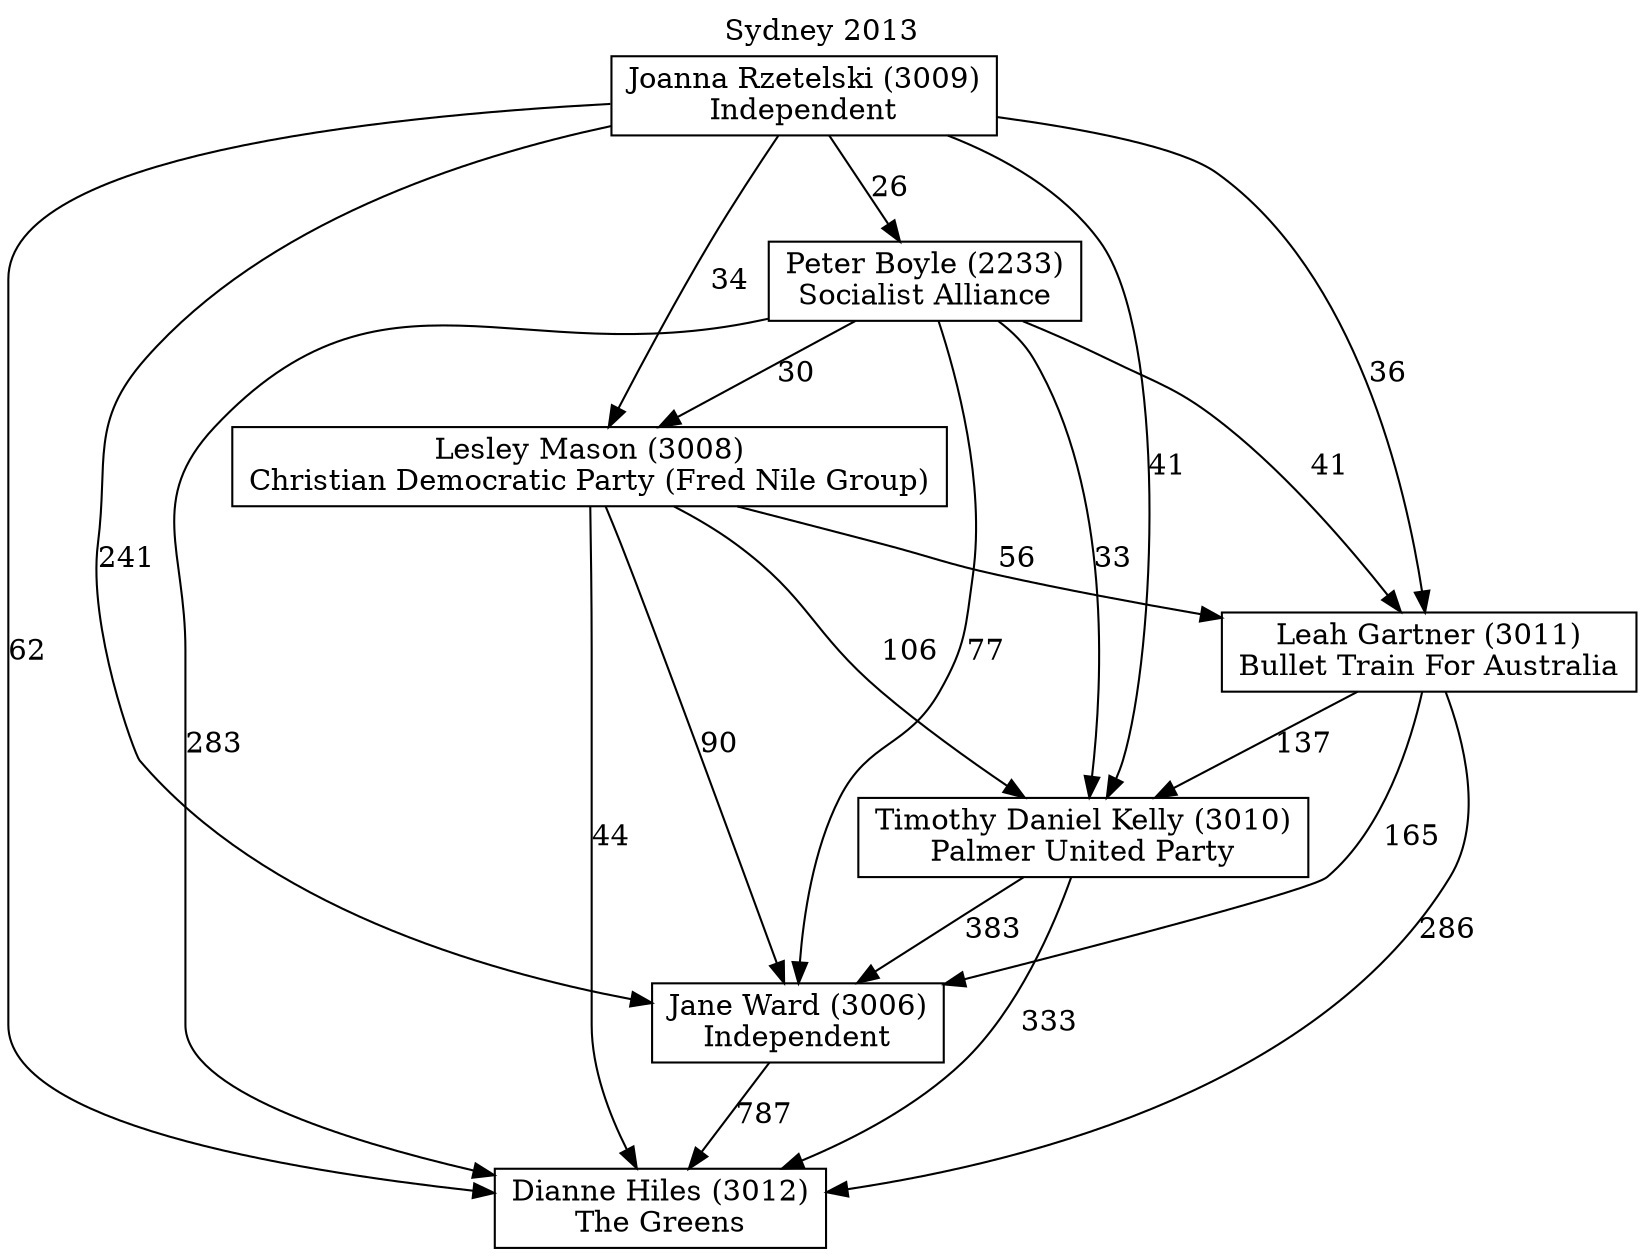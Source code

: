 // House preference flow
digraph "Dianne Hiles (3012)_Sydney_2013" {
	graph [label="Sydney 2013" labelloc=t mclimit=10]
	node [shape=box]
	"Dianne Hiles (3012)" [label="Dianne Hiles (3012)
The Greens"]
	"Jane Ward (3006)" [label="Jane Ward (3006)
Independent"]
	"Timothy Daniel Kelly (3010)" [label="Timothy Daniel Kelly (3010)
Palmer United Party"]
	"Leah Gartner (3011)" [label="Leah Gartner (3011)
Bullet Train For Australia"]
	"Lesley Mason (3008)" [label="Lesley Mason (3008)
Christian Democratic Party (Fred Nile Group)"]
	"Peter Boyle (2233)" [label="Peter Boyle (2233)
Socialist Alliance"]
	"Joanna Rzetelski (3009)" [label="Joanna Rzetelski (3009)
Independent"]
	"Dianne Hiles (3012)" [label="Dianne Hiles (3012)
The Greens"]
	"Timothy Daniel Kelly (3010)" [label="Timothy Daniel Kelly (3010)
Palmer United Party"]
	"Leah Gartner (3011)" [label="Leah Gartner (3011)
Bullet Train For Australia"]
	"Lesley Mason (3008)" [label="Lesley Mason (3008)
Christian Democratic Party (Fred Nile Group)"]
	"Peter Boyle (2233)" [label="Peter Boyle (2233)
Socialist Alliance"]
	"Joanna Rzetelski (3009)" [label="Joanna Rzetelski (3009)
Independent"]
	"Dianne Hiles (3012)" [label="Dianne Hiles (3012)
The Greens"]
	"Leah Gartner (3011)" [label="Leah Gartner (3011)
Bullet Train For Australia"]
	"Lesley Mason (3008)" [label="Lesley Mason (3008)
Christian Democratic Party (Fred Nile Group)"]
	"Peter Boyle (2233)" [label="Peter Boyle (2233)
Socialist Alliance"]
	"Joanna Rzetelski (3009)" [label="Joanna Rzetelski (3009)
Independent"]
	"Dianne Hiles (3012)" [label="Dianne Hiles (3012)
The Greens"]
	"Lesley Mason (3008)" [label="Lesley Mason (3008)
Christian Democratic Party (Fred Nile Group)"]
	"Peter Boyle (2233)" [label="Peter Boyle (2233)
Socialist Alliance"]
	"Joanna Rzetelski (3009)" [label="Joanna Rzetelski (3009)
Independent"]
	"Dianne Hiles (3012)" [label="Dianne Hiles (3012)
The Greens"]
	"Peter Boyle (2233)" [label="Peter Boyle (2233)
Socialist Alliance"]
	"Joanna Rzetelski (3009)" [label="Joanna Rzetelski (3009)
Independent"]
	"Dianne Hiles (3012)" [label="Dianne Hiles (3012)
The Greens"]
	"Joanna Rzetelski (3009)" [label="Joanna Rzetelski (3009)
Independent"]
	"Joanna Rzetelski (3009)" [label="Joanna Rzetelski (3009)
Independent"]
	"Peter Boyle (2233)" [label="Peter Boyle (2233)
Socialist Alliance"]
	"Joanna Rzetelski (3009)" [label="Joanna Rzetelski (3009)
Independent"]
	"Joanna Rzetelski (3009)" [label="Joanna Rzetelski (3009)
Independent"]
	"Lesley Mason (3008)" [label="Lesley Mason (3008)
Christian Democratic Party (Fred Nile Group)"]
	"Peter Boyle (2233)" [label="Peter Boyle (2233)
Socialist Alliance"]
	"Joanna Rzetelski (3009)" [label="Joanna Rzetelski (3009)
Independent"]
	"Lesley Mason (3008)" [label="Lesley Mason (3008)
Christian Democratic Party (Fred Nile Group)"]
	"Joanna Rzetelski (3009)" [label="Joanna Rzetelski (3009)
Independent"]
	"Joanna Rzetelski (3009)" [label="Joanna Rzetelski (3009)
Independent"]
	"Peter Boyle (2233)" [label="Peter Boyle (2233)
Socialist Alliance"]
	"Joanna Rzetelski (3009)" [label="Joanna Rzetelski (3009)
Independent"]
	"Joanna Rzetelski (3009)" [label="Joanna Rzetelski (3009)
Independent"]
	"Leah Gartner (3011)" [label="Leah Gartner (3011)
Bullet Train For Australia"]
	"Lesley Mason (3008)" [label="Lesley Mason (3008)
Christian Democratic Party (Fred Nile Group)"]
	"Peter Boyle (2233)" [label="Peter Boyle (2233)
Socialist Alliance"]
	"Joanna Rzetelski (3009)" [label="Joanna Rzetelski (3009)
Independent"]
	"Leah Gartner (3011)" [label="Leah Gartner (3011)
Bullet Train For Australia"]
	"Peter Boyle (2233)" [label="Peter Boyle (2233)
Socialist Alliance"]
	"Joanna Rzetelski (3009)" [label="Joanna Rzetelski (3009)
Independent"]
	"Leah Gartner (3011)" [label="Leah Gartner (3011)
Bullet Train For Australia"]
	"Joanna Rzetelski (3009)" [label="Joanna Rzetelski (3009)
Independent"]
	"Joanna Rzetelski (3009)" [label="Joanna Rzetelski (3009)
Independent"]
	"Peter Boyle (2233)" [label="Peter Boyle (2233)
Socialist Alliance"]
	"Joanna Rzetelski (3009)" [label="Joanna Rzetelski (3009)
Independent"]
	"Joanna Rzetelski (3009)" [label="Joanna Rzetelski (3009)
Independent"]
	"Lesley Mason (3008)" [label="Lesley Mason (3008)
Christian Democratic Party (Fred Nile Group)"]
	"Peter Boyle (2233)" [label="Peter Boyle (2233)
Socialist Alliance"]
	"Joanna Rzetelski (3009)" [label="Joanna Rzetelski (3009)
Independent"]
	"Lesley Mason (3008)" [label="Lesley Mason (3008)
Christian Democratic Party (Fred Nile Group)"]
	"Joanna Rzetelski (3009)" [label="Joanna Rzetelski (3009)
Independent"]
	"Joanna Rzetelski (3009)" [label="Joanna Rzetelski (3009)
Independent"]
	"Peter Boyle (2233)" [label="Peter Boyle (2233)
Socialist Alliance"]
	"Joanna Rzetelski (3009)" [label="Joanna Rzetelski (3009)
Independent"]
	"Joanna Rzetelski (3009)" [label="Joanna Rzetelski (3009)
Independent"]
	"Timothy Daniel Kelly (3010)" [label="Timothy Daniel Kelly (3010)
Palmer United Party"]
	"Leah Gartner (3011)" [label="Leah Gartner (3011)
Bullet Train For Australia"]
	"Lesley Mason (3008)" [label="Lesley Mason (3008)
Christian Democratic Party (Fred Nile Group)"]
	"Peter Boyle (2233)" [label="Peter Boyle (2233)
Socialist Alliance"]
	"Joanna Rzetelski (3009)" [label="Joanna Rzetelski (3009)
Independent"]
	"Timothy Daniel Kelly (3010)" [label="Timothy Daniel Kelly (3010)
Palmer United Party"]
	"Lesley Mason (3008)" [label="Lesley Mason (3008)
Christian Democratic Party (Fred Nile Group)"]
	"Peter Boyle (2233)" [label="Peter Boyle (2233)
Socialist Alliance"]
	"Joanna Rzetelski (3009)" [label="Joanna Rzetelski (3009)
Independent"]
	"Timothy Daniel Kelly (3010)" [label="Timothy Daniel Kelly (3010)
Palmer United Party"]
	"Peter Boyle (2233)" [label="Peter Boyle (2233)
Socialist Alliance"]
	"Joanna Rzetelski (3009)" [label="Joanna Rzetelski (3009)
Independent"]
	"Timothy Daniel Kelly (3010)" [label="Timothy Daniel Kelly (3010)
Palmer United Party"]
	"Joanna Rzetelski (3009)" [label="Joanna Rzetelski (3009)
Independent"]
	"Joanna Rzetelski (3009)" [label="Joanna Rzetelski (3009)
Independent"]
	"Peter Boyle (2233)" [label="Peter Boyle (2233)
Socialist Alliance"]
	"Joanna Rzetelski (3009)" [label="Joanna Rzetelski (3009)
Independent"]
	"Joanna Rzetelski (3009)" [label="Joanna Rzetelski (3009)
Independent"]
	"Lesley Mason (3008)" [label="Lesley Mason (3008)
Christian Democratic Party (Fred Nile Group)"]
	"Peter Boyle (2233)" [label="Peter Boyle (2233)
Socialist Alliance"]
	"Joanna Rzetelski (3009)" [label="Joanna Rzetelski (3009)
Independent"]
	"Lesley Mason (3008)" [label="Lesley Mason (3008)
Christian Democratic Party (Fred Nile Group)"]
	"Joanna Rzetelski (3009)" [label="Joanna Rzetelski (3009)
Independent"]
	"Joanna Rzetelski (3009)" [label="Joanna Rzetelski (3009)
Independent"]
	"Peter Boyle (2233)" [label="Peter Boyle (2233)
Socialist Alliance"]
	"Joanna Rzetelski (3009)" [label="Joanna Rzetelski (3009)
Independent"]
	"Joanna Rzetelski (3009)" [label="Joanna Rzetelski (3009)
Independent"]
	"Leah Gartner (3011)" [label="Leah Gartner (3011)
Bullet Train For Australia"]
	"Lesley Mason (3008)" [label="Lesley Mason (3008)
Christian Democratic Party (Fred Nile Group)"]
	"Peter Boyle (2233)" [label="Peter Boyle (2233)
Socialist Alliance"]
	"Joanna Rzetelski (3009)" [label="Joanna Rzetelski (3009)
Independent"]
	"Leah Gartner (3011)" [label="Leah Gartner (3011)
Bullet Train For Australia"]
	"Peter Boyle (2233)" [label="Peter Boyle (2233)
Socialist Alliance"]
	"Joanna Rzetelski (3009)" [label="Joanna Rzetelski (3009)
Independent"]
	"Leah Gartner (3011)" [label="Leah Gartner (3011)
Bullet Train For Australia"]
	"Joanna Rzetelski (3009)" [label="Joanna Rzetelski (3009)
Independent"]
	"Joanna Rzetelski (3009)" [label="Joanna Rzetelski (3009)
Independent"]
	"Peter Boyle (2233)" [label="Peter Boyle (2233)
Socialist Alliance"]
	"Joanna Rzetelski (3009)" [label="Joanna Rzetelski (3009)
Independent"]
	"Joanna Rzetelski (3009)" [label="Joanna Rzetelski (3009)
Independent"]
	"Lesley Mason (3008)" [label="Lesley Mason (3008)
Christian Democratic Party (Fred Nile Group)"]
	"Peter Boyle (2233)" [label="Peter Boyle (2233)
Socialist Alliance"]
	"Joanna Rzetelski (3009)" [label="Joanna Rzetelski (3009)
Independent"]
	"Lesley Mason (3008)" [label="Lesley Mason (3008)
Christian Democratic Party (Fred Nile Group)"]
	"Joanna Rzetelski (3009)" [label="Joanna Rzetelski (3009)
Independent"]
	"Joanna Rzetelski (3009)" [label="Joanna Rzetelski (3009)
Independent"]
	"Peter Boyle (2233)" [label="Peter Boyle (2233)
Socialist Alliance"]
	"Joanna Rzetelski (3009)" [label="Joanna Rzetelski (3009)
Independent"]
	"Joanna Rzetelski (3009)" [label="Joanna Rzetelski (3009)
Independent"]
	"Jane Ward (3006)" [label="Jane Ward (3006)
Independent"]
	"Timothy Daniel Kelly (3010)" [label="Timothy Daniel Kelly (3010)
Palmer United Party"]
	"Leah Gartner (3011)" [label="Leah Gartner (3011)
Bullet Train For Australia"]
	"Lesley Mason (3008)" [label="Lesley Mason (3008)
Christian Democratic Party (Fred Nile Group)"]
	"Peter Boyle (2233)" [label="Peter Boyle (2233)
Socialist Alliance"]
	"Joanna Rzetelski (3009)" [label="Joanna Rzetelski (3009)
Independent"]
	"Jane Ward (3006)" [label="Jane Ward (3006)
Independent"]
	"Leah Gartner (3011)" [label="Leah Gartner (3011)
Bullet Train For Australia"]
	"Lesley Mason (3008)" [label="Lesley Mason (3008)
Christian Democratic Party (Fred Nile Group)"]
	"Peter Boyle (2233)" [label="Peter Boyle (2233)
Socialist Alliance"]
	"Joanna Rzetelski (3009)" [label="Joanna Rzetelski (3009)
Independent"]
	"Jane Ward (3006)" [label="Jane Ward (3006)
Independent"]
	"Lesley Mason (3008)" [label="Lesley Mason (3008)
Christian Democratic Party (Fred Nile Group)"]
	"Peter Boyle (2233)" [label="Peter Boyle (2233)
Socialist Alliance"]
	"Joanna Rzetelski (3009)" [label="Joanna Rzetelski (3009)
Independent"]
	"Jane Ward (3006)" [label="Jane Ward (3006)
Independent"]
	"Peter Boyle (2233)" [label="Peter Boyle (2233)
Socialist Alliance"]
	"Joanna Rzetelski (3009)" [label="Joanna Rzetelski (3009)
Independent"]
	"Jane Ward (3006)" [label="Jane Ward (3006)
Independent"]
	"Joanna Rzetelski (3009)" [label="Joanna Rzetelski (3009)
Independent"]
	"Joanna Rzetelski (3009)" [label="Joanna Rzetelski (3009)
Independent"]
	"Peter Boyle (2233)" [label="Peter Boyle (2233)
Socialist Alliance"]
	"Joanna Rzetelski (3009)" [label="Joanna Rzetelski (3009)
Independent"]
	"Joanna Rzetelski (3009)" [label="Joanna Rzetelski (3009)
Independent"]
	"Lesley Mason (3008)" [label="Lesley Mason (3008)
Christian Democratic Party (Fred Nile Group)"]
	"Peter Boyle (2233)" [label="Peter Boyle (2233)
Socialist Alliance"]
	"Joanna Rzetelski (3009)" [label="Joanna Rzetelski (3009)
Independent"]
	"Lesley Mason (3008)" [label="Lesley Mason (3008)
Christian Democratic Party (Fred Nile Group)"]
	"Joanna Rzetelski (3009)" [label="Joanna Rzetelski (3009)
Independent"]
	"Joanna Rzetelski (3009)" [label="Joanna Rzetelski (3009)
Independent"]
	"Peter Boyle (2233)" [label="Peter Boyle (2233)
Socialist Alliance"]
	"Joanna Rzetelski (3009)" [label="Joanna Rzetelski (3009)
Independent"]
	"Joanna Rzetelski (3009)" [label="Joanna Rzetelski (3009)
Independent"]
	"Leah Gartner (3011)" [label="Leah Gartner (3011)
Bullet Train For Australia"]
	"Lesley Mason (3008)" [label="Lesley Mason (3008)
Christian Democratic Party (Fred Nile Group)"]
	"Peter Boyle (2233)" [label="Peter Boyle (2233)
Socialist Alliance"]
	"Joanna Rzetelski (3009)" [label="Joanna Rzetelski (3009)
Independent"]
	"Leah Gartner (3011)" [label="Leah Gartner (3011)
Bullet Train For Australia"]
	"Peter Boyle (2233)" [label="Peter Boyle (2233)
Socialist Alliance"]
	"Joanna Rzetelski (3009)" [label="Joanna Rzetelski (3009)
Independent"]
	"Leah Gartner (3011)" [label="Leah Gartner (3011)
Bullet Train For Australia"]
	"Joanna Rzetelski (3009)" [label="Joanna Rzetelski (3009)
Independent"]
	"Joanna Rzetelski (3009)" [label="Joanna Rzetelski (3009)
Independent"]
	"Peter Boyle (2233)" [label="Peter Boyle (2233)
Socialist Alliance"]
	"Joanna Rzetelski (3009)" [label="Joanna Rzetelski (3009)
Independent"]
	"Joanna Rzetelski (3009)" [label="Joanna Rzetelski (3009)
Independent"]
	"Lesley Mason (3008)" [label="Lesley Mason (3008)
Christian Democratic Party (Fred Nile Group)"]
	"Peter Boyle (2233)" [label="Peter Boyle (2233)
Socialist Alliance"]
	"Joanna Rzetelski (3009)" [label="Joanna Rzetelski (3009)
Independent"]
	"Lesley Mason (3008)" [label="Lesley Mason (3008)
Christian Democratic Party (Fred Nile Group)"]
	"Joanna Rzetelski (3009)" [label="Joanna Rzetelski (3009)
Independent"]
	"Joanna Rzetelski (3009)" [label="Joanna Rzetelski (3009)
Independent"]
	"Peter Boyle (2233)" [label="Peter Boyle (2233)
Socialist Alliance"]
	"Joanna Rzetelski (3009)" [label="Joanna Rzetelski (3009)
Independent"]
	"Joanna Rzetelski (3009)" [label="Joanna Rzetelski (3009)
Independent"]
	"Timothy Daniel Kelly (3010)" [label="Timothy Daniel Kelly (3010)
Palmer United Party"]
	"Leah Gartner (3011)" [label="Leah Gartner (3011)
Bullet Train For Australia"]
	"Lesley Mason (3008)" [label="Lesley Mason (3008)
Christian Democratic Party (Fred Nile Group)"]
	"Peter Boyle (2233)" [label="Peter Boyle (2233)
Socialist Alliance"]
	"Joanna Rzetelski (3009)" [label="Joanna Rzetelski (3009)
Independent"]
	"Timothy Daniel Kelly (3010)" [label="Timothy Daniel Kelly (3010)
Palmer United Party"]
	"Lesley Mason (3008)" [label="Lesley Mason (3008)
Christian Democratic Party (Fred Nile Group)"]
	"Peter Boyle (2233)" [label="Peter Boyle (2233)
Socialist Alliance"]
	"Joanna Rzetelski (3009)" [label="Joanna Rzetelski (3009)
Independent"]
	"Timothy Daniel Kelly (3010)" [label="Timothy Daniel Kelly (3010)
Palmer United Party"]
	"Peter Boyle (2233)" [label="Peter Boyle (2233)
Socialist Alliance"]
	"Joanna Rzetelski (3009)" [label="Joanna Rzetelski (3009)
Independent"]
	"Timothy Daniel Kelly (3010)" [label="Timothy Daniel Kelly (3010)
Palmer United Party"]
	"Joanna Rzetelski (3009)" [label="Joanna Rzetelski (3009)
Independent"]
	"Joanna Rzetelski (3009)" [label="Joanna Rzetelski (3009)
Independent"]
	"Peter Boyle (2233)" [label="Peter Boyle (2233)
Socialist Alliance"]
	"Joanna Rzetelski (3009)" [label="Joanna Rzetelski (3009)
Independent"]
	"Joanna Rzetelski (3009)" [label="Joanna Rzetelski (3009)
Independent"]
	"Lesley Mason (3008)" [label="Lesley Mason (3008)
Christian Democratic Party (Fred Nile Group)"]
	"Peter Boyle (2233)" [label="Peter Boyle (2233)
Socialist Alliance"]
	"Joanna Rzetelski (3009)" [label="Joanna Rzetelski (3009)
Independent"]
	"Lesley Mason (3008)" [label="Lesley Mason (3008)
Christian Democratic Party (Fred Nile Group)"]
	"Joanna Rzetelski (3009)" [label="Joanna Rzetelski (3009)
Independent"]
	"Joanna Rzetelski (3009)" [label="Joanna Rzetelski (3009)
Independent"]
	"Peter Boyle (2233)" [label="Peter Boyle (2233)
Socialist Alliance"]
	"Joanna Rzetelski (3009)" [label="Joanna Rzetelski (3009)
Independent"]
	"Joanna Rzetelski (3009)" [label="Joanna Rzetelski (3009)
Independent"]
	"Leah Gartner (3011)" [label="Leah Gartner (3011)
Bullet Train For Australia"]
	"Lesley Mason (3008)" [label="Lesley Mason (3008)
Christian Democratic Party (Fred Nile Group)"]
	"Peter Boyle (2233)" [label="Peter Boyle (2233)
Socialist Alliance"]
	"Joanna Rzetelski (3009)" [label="Joanna Rzetelski (3009)
Independent"]
	"Leah Gartner (3011)" [label="Leah Gartner (3011)
Bullet Train For Australia"]
	"Peter Boyle (2233)" [label="Peter Boyle (2233)
Socialist Alliance"]
	"Joanna Rzetelski (3009)" [label="Joanna Rzetelski (3009)
Independent"]
	"Leah Gartner (3011)" [label="Leah Gartner (3011)
Bullet Train For Australia"]
	"Joanna Rzetelski (3009)" [label="Joanna Rzetelski (3009)
Independent"]
	"Joanna Rzetelski (3009)" [label="Joanna Rzetelski (3009)
Independent"]
	"Peter Boyle (2233)" [label="Peter Boyle (2233)
Socialist Alliance"]
	"Joanna Rzetelski (3009)" [label="Joanna Rzetelski (3009)
Independent"]
	"Joanna Rzetelski (3009)" [label="Joanna Rzetelski (3009)
Independent"]
	"Lesley Mason (3008)" [label="Lesley Mason (3008)
Christian Democratic Party (Fred Nile Group)"]
	"Peter Boyle (2233)" [label="Peter Boyle (2233)
Socialist Alliance"]
	"Joanna Rzetelski (3009)" [label="Joanna Rzetelski (3009)
Independent"]
	"Lesley Mason (3008)" [label="Lesley Mason (3008)
Christian Democratic Party (Fred Nile Group)"]
	"Joanna Rzetelski (3009)" [label="Joanna Rzetelski (3009)
Independent"]
	"Joanna Rzetelski (3009)" [label="Joanna Rzetelski (3009)
Independent"]
	"Peter Boyle (2233)" [label="Peter Boyle (2233)
Socialist Alliance"]
	"Joanna Rzetelski (3009)" [label="Joanna Rzetelski (3009)
Independent"]
	"Joanna Rzetelski (3009)" [label="Joanna Rzetelski (3009)
Independent"]
	"Jane Ward (3006)" -> "Dianne Hiles (3012)" [label=787]
	"Timothy Daniel Kelly (3010)" -> "Jane Ward (3006)" [label=383]
	"Leah Gartner (3011)" -> "Timothy Daniel Kelly (3010)" [label=137]
	"Lesley Mason (3008)" -> "Leah Gartner (3011)" [label=56]
	"Peter Boyle (2233)" -> "Lesley Mason (3008)" [label=30]
	"Joanna Rzetelski (3009)" -> "Peter Boyle (2233)" [label=26]
	"Timothy Daniel Kelly (3010)" -> "Dianne Hiles (3012)" [label=333]
	"Leah Gartner (3011)" -> "Dianne Hiles (3012)" [label=286]
	"Lesley Mason (3008)" -> "Dianne Hiles (3012)" [label=44]
	"Peter Boyle (2233)" -> "Dianne Hiles (3012)" [label=283]
	"Joanna Rzetelski (3009)" -> "Dianne Hiles (3012)" [label=62]
	"Joanna Rzetelski (3009)" -> "Lesley Mason (3008)" [label=34]
	"Peter Boyle (2233)" -> "Leah Gartner (3011)" [label=41]
	"Joanna Rzetelski (3009)" -> "Leah Gartner (3011)" [label=36]
	"Lesley Mason (3008)" -> "Timothy Daniel Kelly (3010)" [label=106]
	"Peter Boyle (2233)" -> "Timothy Daniel Kelly (3010)" [label=33]
	"Joanna Rzetelski (3009)" -> "Timothy Daniel Kelly (3010)" [label=41]
	"Leah Gartner (3011)" -> "Jane Ward (3006)" [label=165]
	"Lesley Mason (3008)" -> "Jane Ward (3006)" [label=90]
	"Peter Boyle (2233)" -> "Jane Ward (3006)" [label=77]
	"Joanna Rzetelski (3009)" -> "Jane Ward (3006)" [label=241]
}
